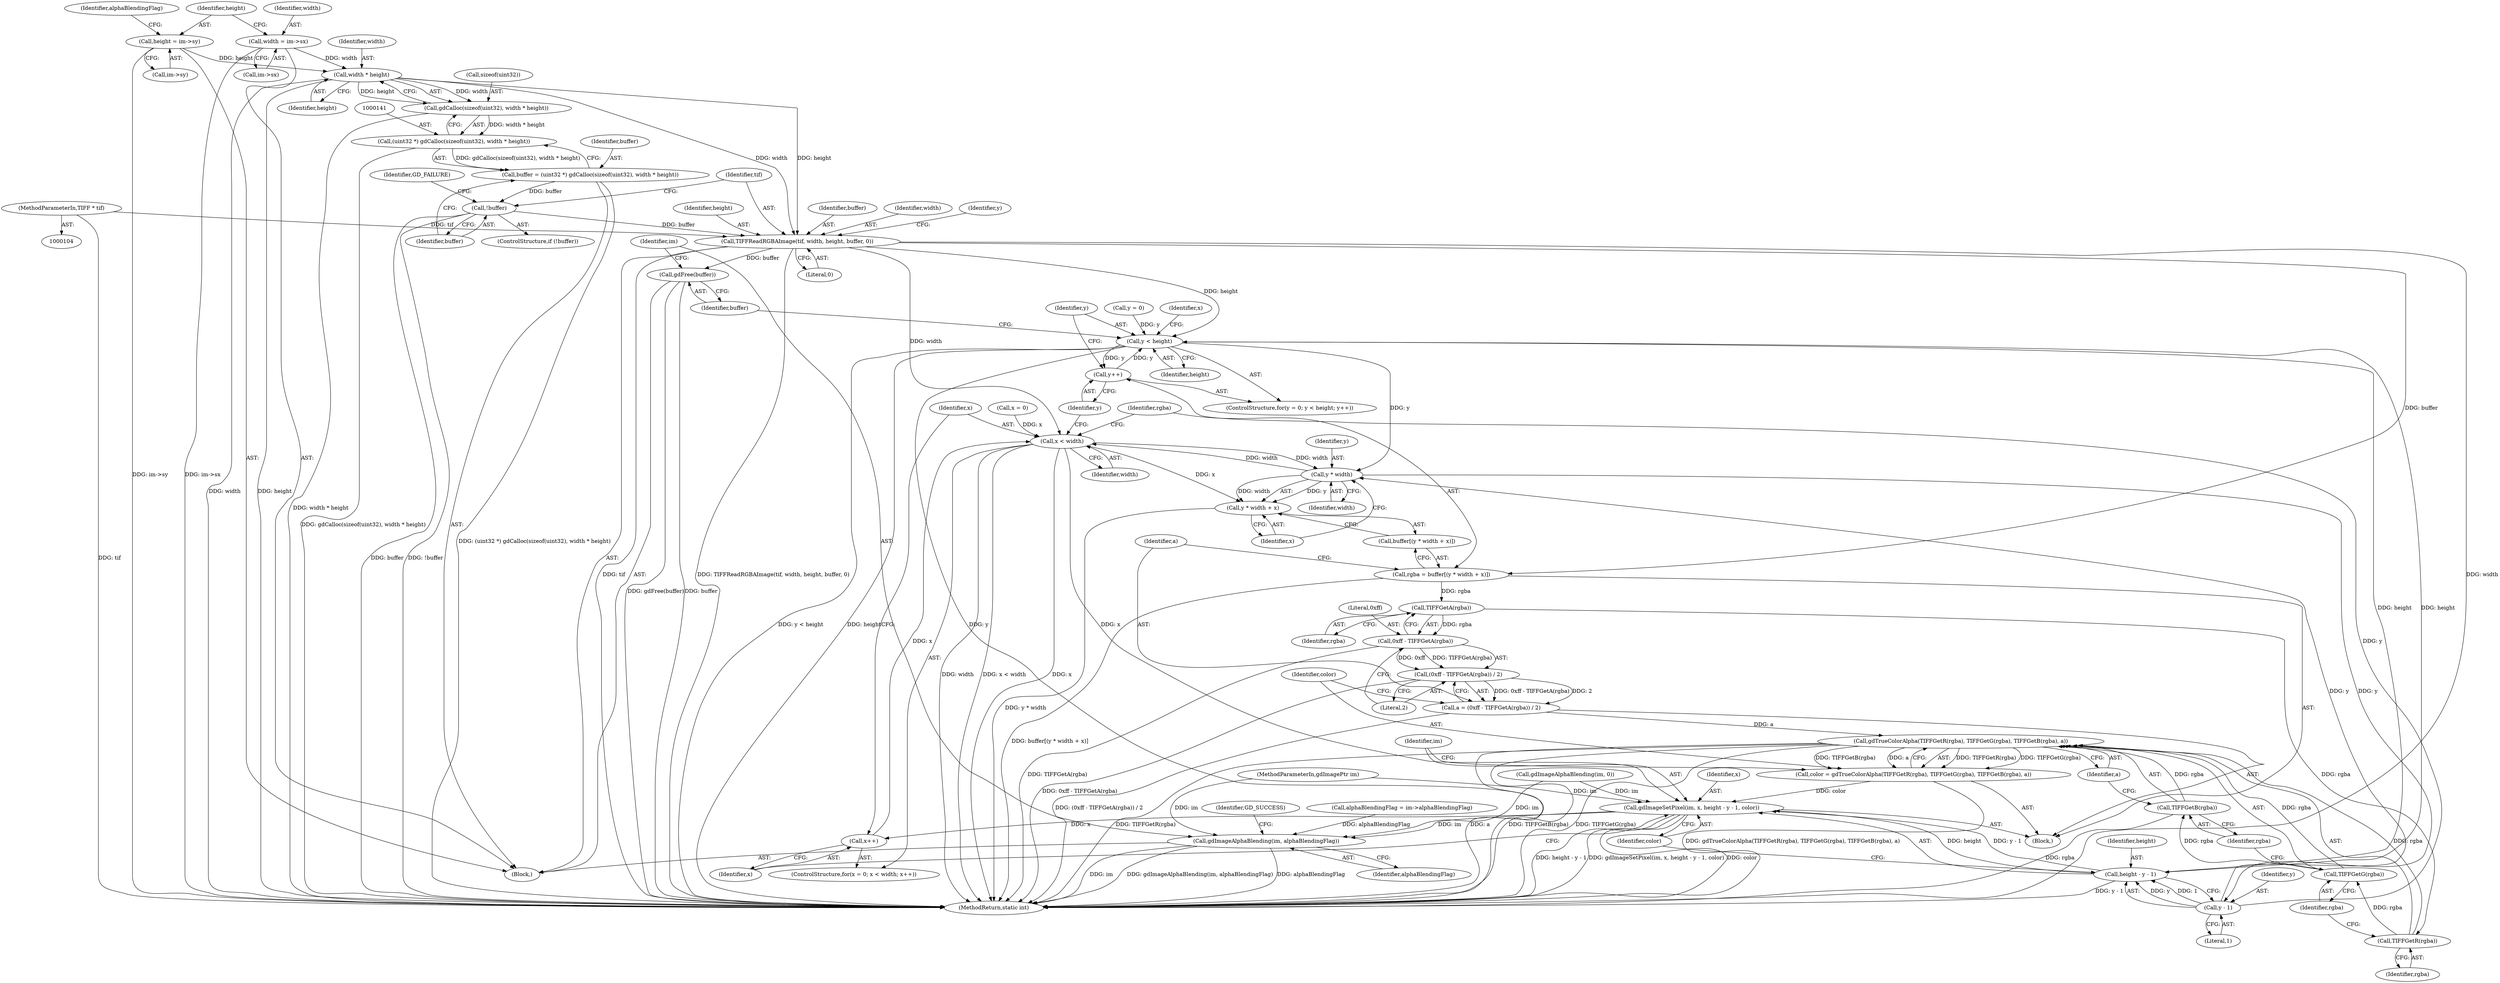 digraph "1_libgd_4859d69e07504d4b0a4bdf9bcb4d9e3769ca35ae_0@pointer" {
"1000154" [label="(Call,TIFFReadRGBAImage(tif, width, height, buffer, 0))"];
"1000105" [label="(MethodParameterIn,TIFF * tif)"];
"1000145" [label="(Call,width * height)"];
"1000117" [label="(Call,width = im->sx)"];
"1000123" [label="(Call,height = im->sy)"];
"1000149" [label="(Call,!buffer)"];
"1000138" [label="(Call,buffer = (uint32 *) gdCalloc(sizeof(uint32), width * height))"];
"1000140" [label="(Call,(uint32 *) gdCalloc(sizeof(uint32), width * height))"];
"1000142" [label="(Call,gdCalloc(sizeof(uint32), width * height))"];
"1000164" [label="(Call,y < height)"];
"1000167" [label="(Call,y++)"];
"1000185" [label="(Call,y * width)"];
"1000174" [label="(Call,x < width)"];
"1000184" [label="(Call,y * width + x)"];
"1000207" [label="(Call,gdImageSetPixel(im, x, height - y - 1, color))"];
"1000177" [label="(Call,x++)"];
"1000218" [label="(Call,gdImageAlphaBlending(im, alphaBlendingFlag))"];
"1000212" [label="(Call,y - 1)"];
"1000210" [label="(Call,height - y - 1)"];
"1000180" [label="(Call,rgba = buffer[(y * width + x)])"];
"1000194" [label="(Call,TIFFGetA(rgba))"];
"1000192" [label="(Call,0xff - TIFFGetA(rgba))"];
"1000191" [label="(Call,(0xff - TIFFGetA(rgba)) / 2)"];
"1000189" [label="(Call,a = (0xff - TIFFGetA(rgba)) / 2)"];
"1000199" [label="(Call,gdTrueColorAlpha(TIFFGetR(rgba), TIFFGetG(rgba), TIFFGetB(rgba), a))"];
"1000197" [label="(Call,color = gdTrueColorAlpha(TIFFGetR(rgba), TIFFGetG(rgba), TIFFGetB(rgba), a))"];
"1000200" [label="(Call,TIFFGetR(rgba))"];
"1000202" [label="(Call,TIFFGetG(rgba))"];
"1000204" [label="(Call,TIFFGetB(rgba))"];
"1000216" [label="(Call,gdFree(buffer))"];
"1000202" [label="(Call,TIFFGetG(rgba))"];
"1000182" [label="(Call,buffer[(y * width + x)])"];
"1000208" [label="(Identifier,im)"];
"1000212" [label="(Call,y - 1)"];
"1000210" [label="(Call,height - y - 1)"];
"1000194" [label="(Call,TIFFGetA(rgba))"];
"1000197" [label="(Call,color = gdTrueColorAlpha(TIFFGetR(rgba), TIFFGetG(rgba), TIFFGetB(rgba), a))"];
"1000216" [label="(Call,gdFree(buffer))"];
"1000164" [label="(Call,y < height)"];
"1000222" [label="(Identifier,GD_SUCCESS)"];
"1000161" [label="(Call,y = 0)"];
"1000190" [label="(Identifier,a)"];
"1000211" [label="(Identifier,height)"];
"1000193" [label="(Literal,0xff)"];
"1000188" [label="(Identifier,x)"];
"1000165" [label="(Identifier,y)"];
"1000105" [label="(MethodParameterIn,TIFF * tif)"];
"1000117" [label="(Call,width = im->sx)"];
"1000217" [label="(Identifier,buffer)"];
"1000143" [label="(Call,sizeof(uint32))"];
"1000135" [label="(Call,gdImageAlphaBlending(im, 0))"];
"1000167" [label="(Call,y++)"];
"1000195" [label="(Identifier,rgba)"];
"1000171" [label="(Call,x = 0)"];
"1000199" [label="(Call,gdTrueColorAlpha(TIFFGetR(rgba), TIFFGetG(rgba), TIFFGetB(rgba), a))"];
"1000159" [label="(Literal,0)"];
"1000170" [label="(ControlStructure,for(x = 0; x < width; x++))"];
"1000177" [label="(Call,x++)"];
"1000166" [label="(Identifier,height)"];
"1000158" [label="(Identifier,buffer)"];
"1000174" [label="(Call,x < width)"];
"1000107" [label="(Block,)"];
"1000106" [label="(MethodParameterIn,gdImagePtr im)"];
"1000119" [label="(Call,im->sx)"];
"1000184" [label="(Call,y * width + x)"];
"1000214" [label="(Literal,1)"];
"1000189" [label="(Call,a = (0xff - TIFFGetA(rgba)) / 2)"];
"1000172" [label="(Identifier,x)"];
"1000131" [label="(Identifier,alphaBlendingFlag)"];
"1000123" [label="(Call,height = im->sy)"];
"1000160" [label="(ControlStructure,for(y = 0; y < height; y++))"];
"1000191" [label="(Call,(0xff - TIFFGetA(rgba)) / 2)"];
"1000155" [label="(Identifier,tif)"];
"1000196" [label="(Literal,2)"];
"1000140" [label="(Call,(uint32 *) gdCalloc(sizeof(uint32), width * height))"];
"1000149" [label="(Call,!buffer)"];
"1000156" [label="(Identifier,width)"];
"1000150" [label="(Identifier,buffer)"];
"1000201" [label="(Identifier,rgba)"];
"1000205" [label="(Identifier,rgba)"];
"1000146" [label="(Identifier,width)"];
"1000125" [label="(Call,im->sy)"];
"1000138" [label="(Call,buffer = (uint32 *) gdCalloc(sizeof(uint32), width * height))"];
"1000179" [label="(Block,)"];
"1000162" [label="(Identifier,y)"];
"1000142" [label="(Call,gdCalloc(sizeof(uint32), width * height))"];
"1000220" [label="(Identifier,alphaBlendingFlag)"];
"1000223" [label="(MethodReturn,static int)"];
"1000147" [label="(Identifier,height)"];
"1000207" [label="(Call,gdImageSetPixel(im, x, height - y - 1, color))"];
"1000124" [label="(Identifier,height)"];
"1000130" [label="(Call,alphaBlendingFlag = im->alphaBlendingFlag)"];
"1000215" [label="(Identifier,color)"];
"1000118" [label="(Identifier,width)"];
"1000219" [label="(Identifier,im)"];
"1000154" [label="(Call,TIFFReadRGBAImage(tif, width, height, buffer, 0))"];
"1000203" [label="(Identifier,rgba)"];
"1000157" [label="(Identifier,height)"];
"1000139" [label="(Identifier,buffer)"];
"1000192" [label="(Call,0xff - TIFFGetA(rgba))"];
"1000200" [label="(Call,TIFFGetR(rgba))"];
"1000206" [label="(Identifier,a)"];
"1000185" [label="(Call,y * width)"];
"1000148" [label="(ControlStructure,if (!buffer))"];
"1000209" [label="(Identifier,x)"];
"1000178" [label="(Identifier,x)"];
"1000153" [label="(Identifier,GD_FAILURE)"];
"1000175" [label="(Identifier,x)"];
"1000213" [label="(Identifier,y)"];
"1000218" [label="(Call,gdImageAlphaBlending(im, alphaBlendingFlag))"];
"1000187" [label="(Identifier,width)"];
"1000176" [label="(Identifier,width)"];
"1000204" [label="(Call,TIFFGetB(rgba))"];
"1000145" [label="(Call,width * height)"];
"1000180" [label="(Call,rgba = buffer[(y * width + x)])"];
"1000168" [label="(Identifier,y)"];
"1000181" [label="(Identifier,rgba)"];
"1000198" [label="(Identifier,color)"];
"1000186" [label="(Identifier,y)"];
"1000154" -> "1000107"  [label="AST: "];
"1000154" -> "1000159"  [label="CFG: "];
"1000155" -> "1000154"  [label="AST: "];
"1000156" -> "1000154"  [label="AST: "];
"1000157" -> "1000154"  [label="AST: "];
"1000158" -> "1000154"  [label="AST: "];
"1000159" -> "1000154"  [label="AST: "];
"1000162" -> "1000154"  [label="CFG: "];
"1000154" -> "1000223"  [label="DDG: tif"];
"1000154" -> "1000223"  [label="DDG: TIFFReadRGBAImage(tif, width, height, buffer, 0)"];
"1000154" -> "1000223"  [label="DDG: width"];
"1000105" -> "1000154"  [label="DDG: tif"];
"1000145" -> "1000154"  [label="DDG: width"];
"1000145" -> "1000154"  [label="DDG: height"];
"1000149" -> "1000154"  [label="DDG: buffer"];
"1000154" -> "1000164"  [label="DDG: height"];
"1000154" -> "1000174"  [label="DDG: width"];
"1000154" -> "1000180"  [label="DDG: buffer"];
"1000154" -> "1000216"  [label="DDG: buffer"];
"1000105" -> "1000104"  [label="AST: "];
"1000105" -> "1000223"  [label="DDG: tif"];
"1000145" -> "1000142"  [label="AST: "];
"1000145" -> "1000147"  [label="CFG: "];
"1000146" -> "1000145"  [label="AST: "];
"1000147" -> "1000145"  [label="AST: "];
"1000142" -> "1000145"  [label="CFG: "];
"1000145" -> "1000223"  [label="DDG: width"];
"1000145" -> "1000223"  [label="DDG: height"];
"1000145" -> "1000142"  [label="DDG: width"];
"1000145" -> "1000142"  [label="DDG: height"];
"1000117" -> "1000145"  [label="DDG: width"];
"1000123" -> "1000145"  [label="DDG: height"];
"1000117" -> "1000107"  [label="AST: "];
"1000117" -> "1000119"  [label="CFG: "];
"1000118" -> "1000117"  [label="AST: "];
"1000119" -> "1000117"  [label="AST: "];
"1000124" -> "1000117"  [label="CFG: "];
"1000117" -> "1000223"  [label="DDG: im->sx"];
"1000123" -> "1000107"  [label="AST: "];
"1000123" -> "1000125"  [label="CFG: "];
"1000124" -> "1000123"  [label="AST: "];
"1000125" -> "1000123"  [label="AST: "];
"1000131" -> "1000123"  [label="CFG: "];
"1000123" -> "1000223"  [label="DDG: im->sy"];
"1000149" -> "1000148"  [label="AST: "];
"1000149" -> "1000150"  [label="CFG: "];
"1000150" -> "1000149"  [label="AST: "];
"1000153" -> "1000149"  [label="CFG: "];
"1000155" -> "1000149"  [label="CFG: "];
"1000149" -> "1000223"  [label="DDG: !buffer"];
"1000149" -> "1000223"  [label="DDG: buffer"];
"1000138" -> "1000149"  [label="DDG: buffer"];
"1000138" -> "1000107"  [label="AST: "];
"1000138" -> "1000140"  [label="CFG: "];
"1000139" -> "1000138"  [label="AST: "];
"1000140" -> "1000138"  [label="AST: "];
"1000150" -> "1000138"  [label="CFG: "];
"1000138" -> "1000223"  [label="DDG: (uint32 *) gdCalloc(sizeof(uint32), width * height)"];
"1000140" -> "1000138"  [label="DDG: gdCalloc(sizeof(uint32), width * height)"];
"1000140" -> "1000142"  [label="CFG: "];
"1000141" -> "1000140"  [label="AST: "];
"1000142" -> "1000140"  [label="AST: "];
"1000140" -> "1000223"  [label="DDG: gdCalloc(sizeof(uint32), width * height)"];
"1000142" -> "1000140"  [label="DDG: width * height"];
"1000143" -> "1000142"  [label="AST: "];
"1000142" -> "1000223"  [label="DDG: width * height"];
"1000164" -> "1000160"  [label="AST: "];
"1000164" -> "1000166"  [label="CFG: "];
"1000165" -> "1000164"  [label="AST: "];
"1000166" -> "1000164"  [label="AST: "];
"1000172" -> "1000164"  [label="CFG: "];
"1000217" -> "1000164"  [label="CFG: "];
"1000164" -> "1000223"  [label="DDG: y < height"];
"1000164" -> "1000223"  [label="DDG: height"];
"1000164" -> "1000223"  [label="DDG: y"];
"1000167" -> "1000164"  [label="DDG: y"];
"1000161" -> "1000164"  [label="DDG: y"];
"1000210" -> "1000164"  [label="DDG: height"];
"1000164" -> "1000167"  [label="DDG: y"];
"1000164" -> "1000185"  [label="DDG: y"];
"1000164" -> "1000210"  [label="DDG: height"];
"1000167" -> "1000160"  [label="AST: "];
"1000167" -> "1000168"  [label="CFG: "];
"1000168" -> "1000167"  [label="AST: "];
"1000165" -> "1000167"  [label="CFG: "];
"1000212" -> "1000167"  [label="DDG: y"];
"1000185" -> "1000184"  [label="AST: "];
"1000185" -> "1000187"  [label="CFG: "];
"1000186" -> "1000185"  [label="AST: "];
"1000187" -> "1000185"  [label="AST: "];
"1000188" -> "1000185"  [label="CFG: "];
"1000185" -> "1000174"  [label="DDG: width"];
"1000185" -> "1000184"  [label="DDG: y"];
"1000185" -> "1000184"  [label="DDG: width"];
"1000212" -> "1000185"  [label="DDG: y"];
"1000174" -> "1000185"  [label="DDG: width"];
"1000185" -> "1000212"  [label="DDG: y"];
"1000174" -> "1000170"  [label="AST: "];
"1000174" -> "1000176"  [label="CFG: "];
"1000175" -> "1000174"  [label="AST: "];
"1000176" -> "1000174"  [label="AST: "];
"1000181" -> "1000174"  [label="CFG: "];
"1000168" -> "1000174"  [label="CFG: "];
"1000174" -> "1000223"  [label="DDG: width"];
"1000174" -> "1000223"  [label="DDG: x < width"];
"1000174" -> "1000223"  [label="DDG: x"];
"1000177" -> "1000174"  [label="DDG: x"];
"1000171" -> "1000174"  [label="DDG: x"];
"1000174" -> "1000184"  [label="DDG: x"];
"1000174" -> "1000207"  [label="DDG: x"];
"1000184" -> "1000182"  [label="AST: "];
"1000184" -> "1000188"  [label="CFG: "];
"1000188" -> "1000184"  [label="AST: "];
"1000182" -> "1000184"  [label="CFG: "];
"1000184" -> "1000223"  [label="DDG: y * width"];
"1000207" -> "1000179"  [label="AST: "];
"1000207" -> "1000215"  [label="CFG: "];
"1000208" -> "1000207"  [label="AST: "];
"1000209" -> "1000207"  [label="AST: "];
"1000210" -> "1000207"  [label="AST: "];
"1000215" -> "1000207"  [label="AST: "];
"1000178" -> "1000207"  [label="CFG: "];
"1000207" -> "1000223"  [label="DDG: height - y - 1"];
"1000207" -> "1000223"  [label="DDG: gdImageSetPixel(im, x, height - y - 1, color)"];
"1000207" -> "1000223"  [label="DDG: color"];
"1000207" -> "1000177"  [label="DDG: x"];
"1000135" -> "1000207"  [label="DDG: im"];
"1000106" -> "1000207"  [label="DDG: im"];
"1000210" -> "1000207"  [label="DDG: height"];
"1000210" -> "1000207"  [label="DDG: y - 1"];
"1000197" -> "1000207"  [label="DDG: color"];
"1000207" -> "1000218"  [label="DDG: im"];
"1000177" -> "1000170"  [label="AST: "];
"1000177" -> "1000178"  [label="CFG: "];
"1000178" -> "1000177"  [label="AST: "];
"1000175" -> "1000177"  [label="CFG: "];
"1000218" -> "1000107"  [label="AST: "];
"1000218" -> "1000220"  [label="CFG: "];
"1000219" -> "1000218"  [label="AST: "];
"1000220" -> "1000218"  [label="AST: "];
"1000222" -> "1000218"  [label="CFG: "];
"1000218" -> "1000223"  [label="DDG: im"];
"1000218" -> "1000223"  [label="DDG: gdImageAlphaBlending(im, alphaBlendingFlag)"];
"1000218" -> "1000223"  [label="DDG: alphaBlendingFlag"];
"1000135" -> "1000218"  [label="DDG: im"];
"1000106" -> "1000218"  [label="DDG: im"];
"1000130" -> "1000218"  [label="DDG: alphaBlendingFlag"];
"1000212" -> "1000210"  [label="AST: "];
"1000212" -> "1000214"  [label="CFG: "];
"1000213" -> "1000212"  [label="AST: "];
"1000214" -> "1000212"  [label="AST: "];
"1000210" -> "1000212"  [label="CFG: "];
"1000212" -> "1000210"  [label="DDG: y"];
"1000212" -> "1000210"  [label="DDG: 1"];
"1000211" -> "1000210"  [label="AST: "];
"1000215" -> "1000210"  [label="CFG: "];
"1000210" -> "1000223"  [label="DDG: y - 1"];
"1000180" -> "1000179"  [label="AST: "];
"1000180" -> "1000182"  [label="CFG: "];
"1000181" -> "1000180"  [label="AST: "];
"1000182" -> "1000180"  [label="AST: "];
"1000190" -> "1000180"  [label="CFG: "];
"1000180" -> "1000223"  [label="DDG: buffer[(y * width + x)]"];
"1000180" -> "1000194"  [label="DDG: rgba"];
"1000194" -> "1000192"  [label="AST: "];
"1000194" -> "1000195"  [label="CFG: "];
"1000195" -> "1000194"  [label="AST: "];
"1000192" -> "1000194"  [label="CFG: "];
"1000194" -> "1000192"  [label="DDG: rgba"];
"1000194" -> "1000200"  [label="DDG: rgba"];
"1000192" -> "1000191"  [label="AST: "];
"1000193" -> "1000192"  [label="AST: "];
"1000196" -> "1000192"  [label="CFG: "];
"1000192" -> "1000223"  [label="DDG: TIFFGetA(rgba)"];
"1000192" -> "1000191"  [label="DDG: 0xff"];
"1000192" -> "1000191"  [label="DDG: TIFFGetA(rgba)"];
"1000191" -> "1000189"  [label="AST: "];
"1000191" -> "1000196"  [label="CFG: "];
"1000196" -> "1000191"  [label="AST: "];
"1000189" -> "1000191"  [label="CFG: "];
"1000191" -> "1000223"  [label="DDG: 0xff - TIFFGetA(rgba)"];
"1000191" -> "1000189"  [label="DDG: 0xff - TIFFGetA(rgba)"];
"1000191" -> "1000189"  [label="DDG: 2"];
"1000189" -> "1000179"  [label="AST: "];
"1000190" -> "1000189"  [label="AST: "];
"1000198" -> "1000189"  [label="CFG: "];
"1000189" -> "1000223"  [label="DDG: (0xff - TIFFGetA(rgba)) / 2"];
"1000189" -> "1000199"  [label="DDG: a"];
"1000199" -> "1000197"  [label="AST: "];
"1000199" -> "1000206"  [label="CFG: "];
"1000200" -> "1000199"  [label="AST: "];
"1000202" -> "1000199"  [label="AST: "];
"1000204" -> "1000199"  [label="AST: "];
"1000206" -> "1000199"  [label="AST: "];
"1000197" -> "1000199"  [label="CFG: "];
"1000199" -> "1000223"  [label="DDG: TIFFGetR(rgba)"];
"1000199" -> "1000223"  [label="DDG: a"];
"1000199" -> "1000223"  [label="DDG: TIFFGetB(rgba)"];
"1000199" -> "1000223"  [label="DDG: TIFFGetG(rgba)"];
"1000199" -> "1000197"  [label="DDG: TIFFGetR(rgba)"];
"1000199" -> "1000197"  [label="DDG: TIFFGetG(rgba)"];
"1000199" -> "1000197"  [label="DDG: TIFFGetB(rgba)"];
"1000199" -> "1000197"  [label="DDG: a"];
"1000200" -> "1000199"  [label="DDG: rgba"];
"1000202" -> "1000199"  [label="DDG: rgba"];
"1000204" -> "1000199"  [label="DDG: rgba"];
"1000197" -> "1000179"  [label="AST: "];
"1000198" -> "1000197"  [label="AST: "];
"1000208" -> "1000197"  [label="CFG: "];
"1000197" -> "1000223"  [label="DDG: gdTrueColorAlpha(TIFFGetR(rgba), TIFFGetG(rgba), TIFFGetB(rgba), a)"];
"1000200" -> "1000201"  [label="CFG: "];
"1000201" -> "1000200"  [label="AST: "];
"1000203" -> "1000200"  [label="CFG: "];
"1000200" -> "1000202"  [label="DDG: rgba"];
"1000202" -> "1000203"  [label="CFG: "];
"1000203" -> "1000202"  [label="AST: "];
"1000205" -> "1000202"  [label="CFG: "];
"1000202" -> "1000204"  [label="DDG: rgba"];
"1000204" -> "1000205"  [label="CFG: "];
"1000205" -> "1000204"  [label="AST: "];
"1000206" -> "1000204"  [label="CFG: "];
"1000204" -> "1000223"  [label="DDG: rgba"];
"1000216" -> "1000107"  [label="AST: "];
"1000216" -> "1000217"  [label="CFG: "];
"1000217" -> "1000216"  [label="AST: "];
"1000219" -> "1000216"  [label="CFG: "];
"1000216" -> "1000223"  [label="DDG: gdFree(buffer)"];
"1000216" -> "1000223"  [label="DDG: buffer"];
}
